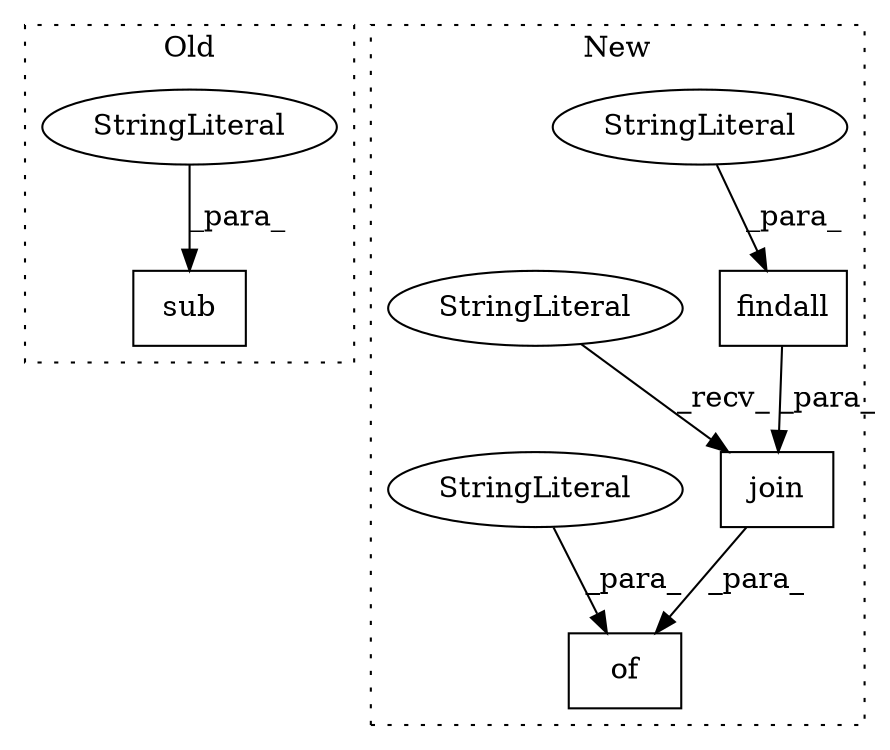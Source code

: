 digraph G {
subgraph cluster0 {
1 [label="sub" a="32" s="4486,4525" l="4,1" shape="box"];
7 [label="StringLiteral" a="45" s="4497" l="3" shape="ellipse"];
label = "Old";
style="dotted";
}
subgraph cluster1 {
2 [label="findall" a="32" s="4653,4700" l="8,1" shape="box"];
3 [label="of" a="32" s="5083,5176" l="3,1" shape="box"];
4 [label="join" a="32" s="5130,5144" l="5,1" shape="box"];
5 [label="StringLiteral" a="45" s="4661" l="39" shape="ellipse"];
6 [label="StringLiteral" a="45" s="5126" l="3" shape="ellipse"];
8 [label="StringLiteral" a="45" s="5146" l="10" shape="ellipse"];
label = "New";
style="dotted";
}
2 -> 4 [label="_para_"];
4 -> 3 [label="_para_"];
5 -> 2 [label="_para_"];
6 -> 4 [label="_recv_"];
7 -> 1 [label="_para_"];
8 -> 3 [label="_para_"];
}